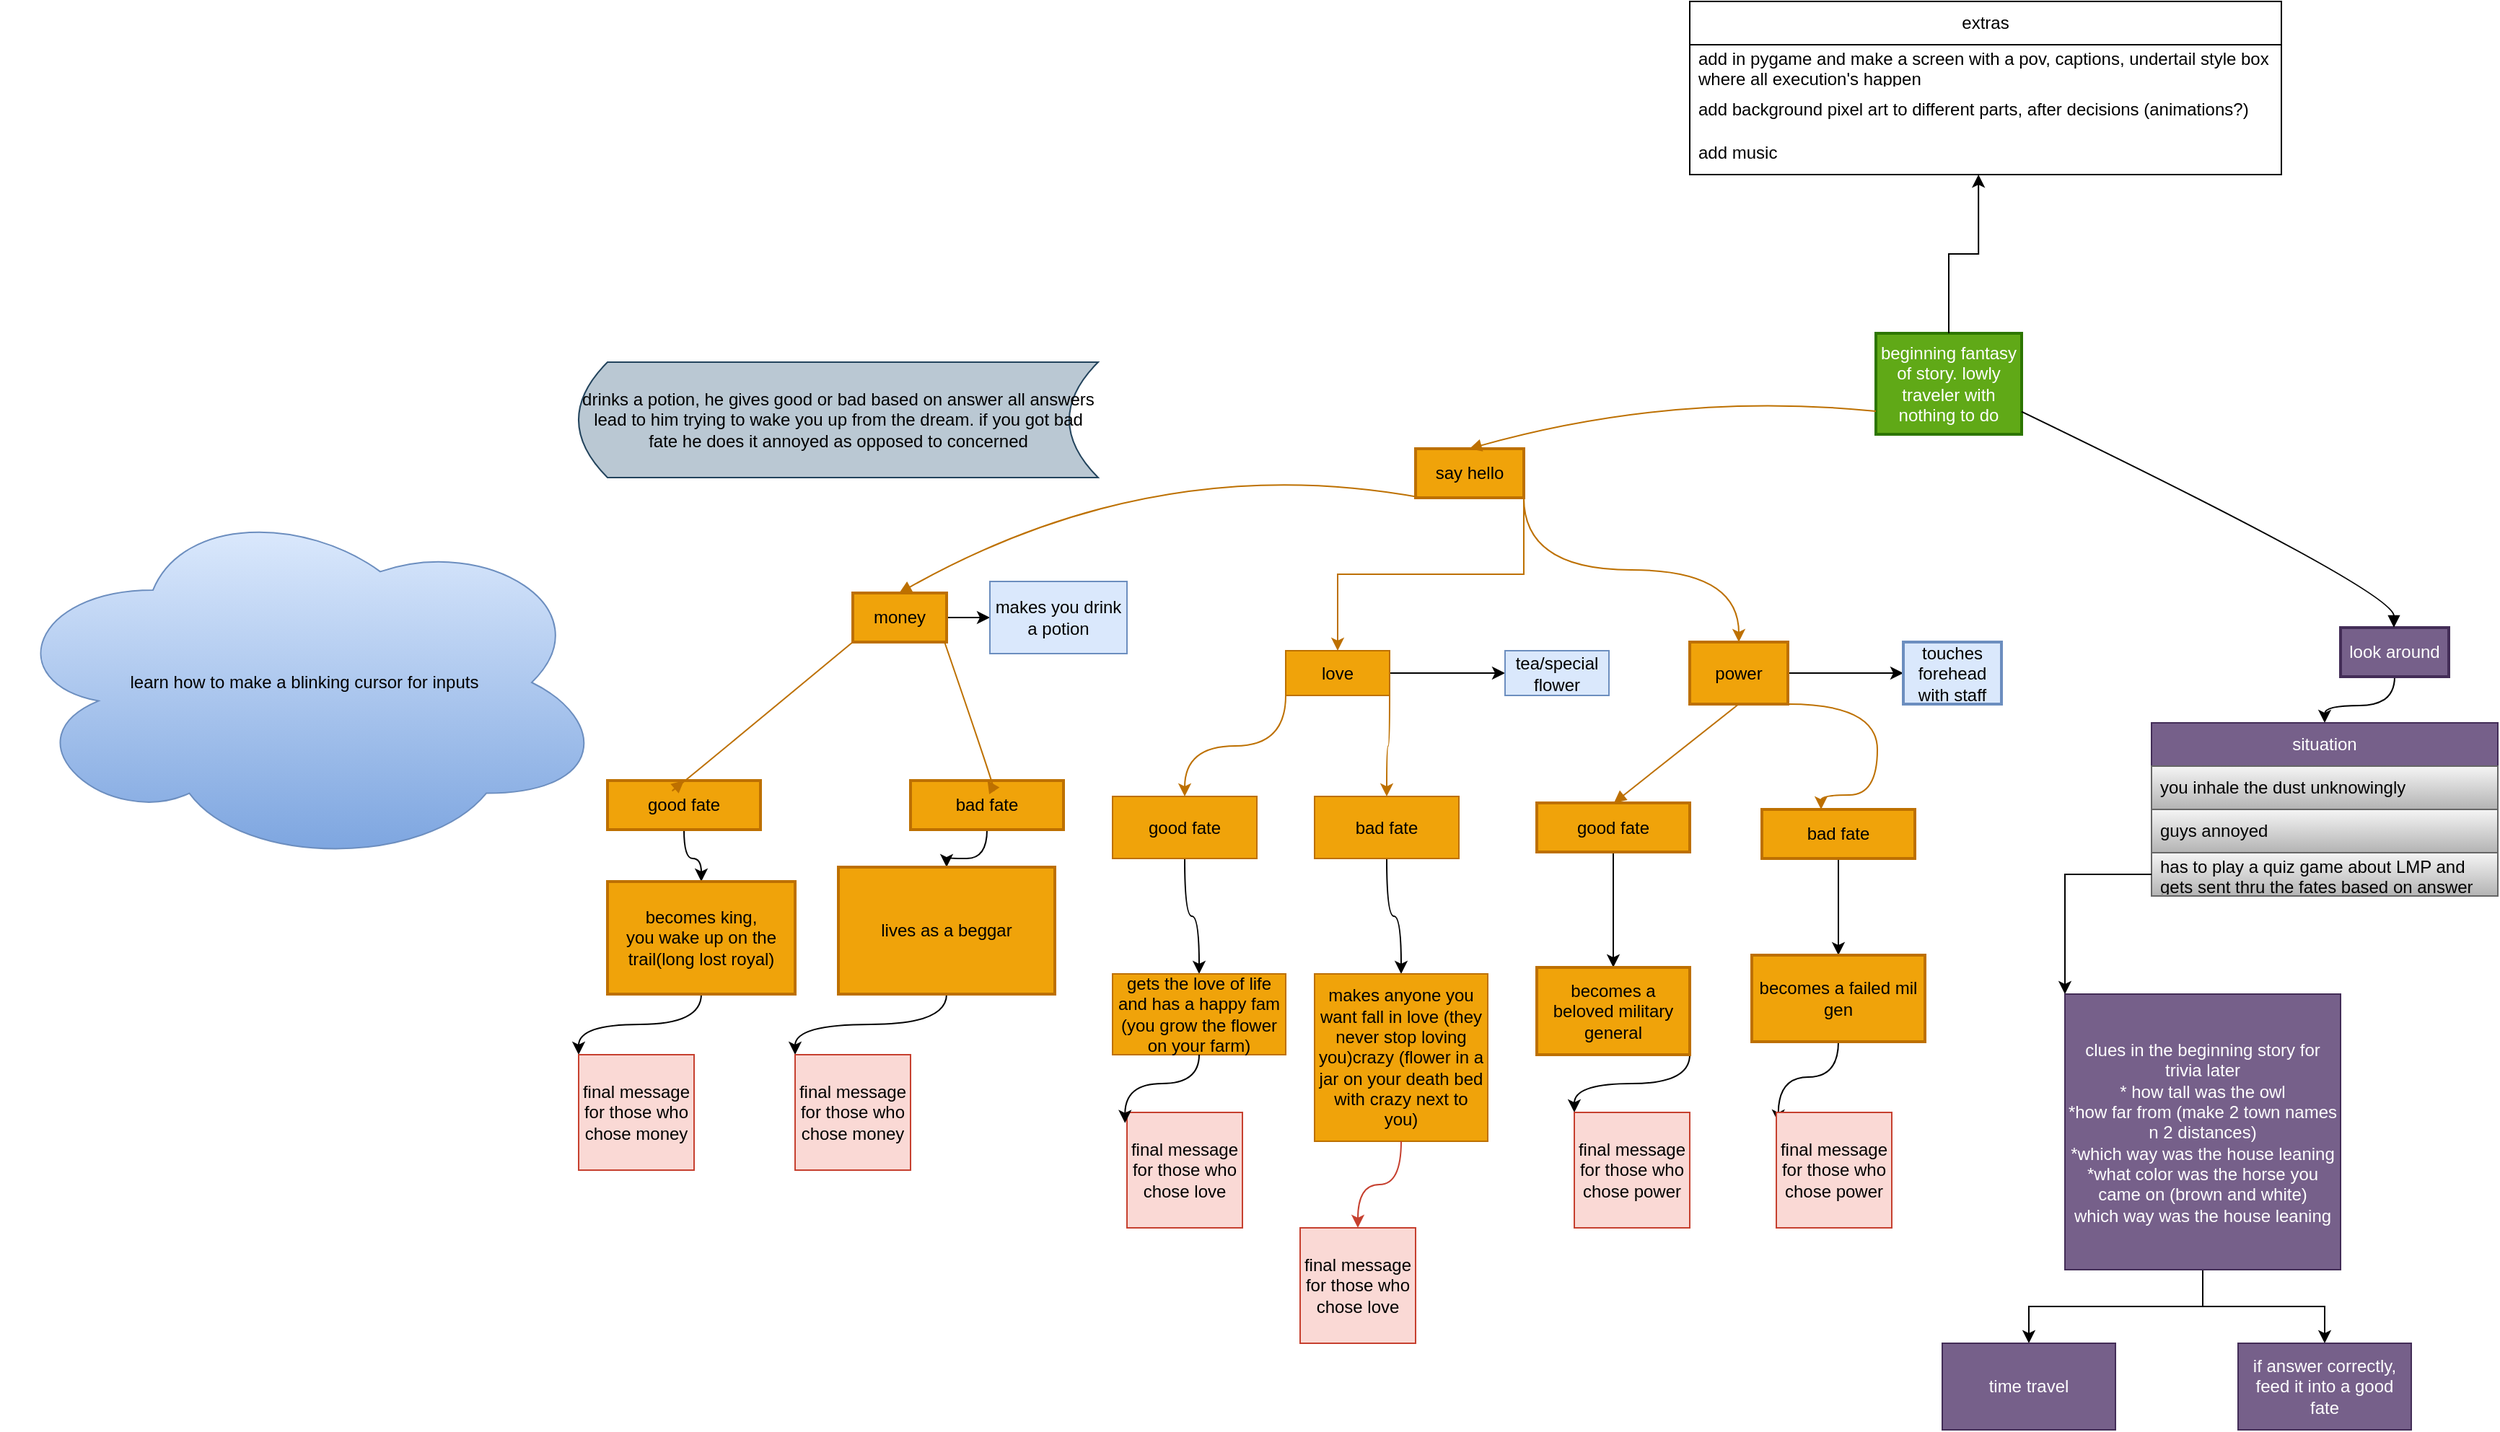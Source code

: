 <mxfile version="24.5.2" type="github">
  <diagram name="Page-1" id="410jCYwgjzf_pwdVhERT">
    <mxGraphModel dx="2946" dy="1874" grid="1" gridSize="10" guides="1" tooltips="1" connect="1" arrows="1" fold="1" page="1" pageScale="1" pageWidth="850" pageHeight="1100" math="0" shadow="0">
      <root>
        <mxCell id="0" />
        <mxCell id="1" parent="0" />
        <mxCell id="2" value="beginning fantasy of story. lowly traveler with nothing to do" style="whiteSpace=wrap;strokeWidth=2;fillColor=#60a917;fontColor=#ffffff;strokeColor=#2D7600;" parent="1" vertex="1">
          <mxGeometry x="319" y="-120" width="101" height="70" as="geometry" />
        </mxCell>
        <mxCell id="uUNFosphdSKV3-N2Ar6D-38" style="edgeStyle=orthogonalEdgeStyle;curved=1;rounded=0;orthogonalLoop=1;jettySize=auto;html=1;exitX=1;exitY=1;exitDx=0;exitDy=0;fillColor=#f0a30a;strokeColor=#BD7000;" parent="1" source="3" target="6" edge="1">
          <mxGeometry relative="1" as="geometry" />
        </mxCell>
        <mxCell id="3" value="say hello" style="whiteSpace=wrap;strokeWidth=2;labelBackgroundColor=none;fillColor=#f0a30a;strokeColor=#BD7000;fontColor=#000000;" parent="1" vertex="1">
          <mxGeometry y="-40" width="75" height="34" as="geometry" />
        </mxCell>
        <mxCell id="uUNFosphdSKV3-N2Ar6D-65" style="edgeStyle=orthogonalEdgeStyle;curved=1;rounded=0;orthogonalLoop=1;jettySize=auto;html=1;exitX=0.5;exitY=1;exitDx=0;exitDy=0;entryX=0.5;entryY=0;entryDx=0;entryDy=0;" parent="1" source="4" target="uUNFosphdSKV3-N2Ar6D-61" edge="1">
          <mxGeometry relative="1" as="geometry" />
        </mxCell>
        <mxCell id="4" value="look around" style="whiteSpace=wrap;strokeWidth=2;fillColor=#76608a;fontColor=#ffffff;strokeColor=#432D57;" parent="1" vertex="1">
          <mxGeometry x="641" y="84" width="75" height="34" as="geometry" />
        </mxCell>
        <mxCell id="zbh-IIz4NmmbxRx495YG-34" style="edgeStyle=orthogonalEdgeStyle;rounded=0;orthogonalLoop=1;jettySize=auto;html=1;exitX=1;exitY=0.5;exitDx=0;exitDy=0;entryX=0;entryY=0.5;entryDx=0;entryDy=0;" edge="1" parent="1" source="5" target="zbh-IIz4NmmbxRx495YG-24">
          <mxGeometry relative="1" as="geometry" />
        </mxCell>
        <mxCell id="5" value="money" style="whiteSpace=wrap;strokeWidth=2;fillColor=#f0a30a;strokeColor=#BD7000;fontColor=#000000;" parent="1" vertex="1">
          <mxGeometry x="-390" y="60" width="65" height="34" as="geometry" />
        </mxCell>
        <mxCell id="uUNFosphdSKV3-N2Ar6D-31" style="edgeStyle=orthogonalEdgeStyle;curved=1;rounded=0;orthogonalLoop=1;jettySize=auto;html=1;exitX=1;exitY=1;exitDx=0;exitDy=0;fillColor=#f0a30a;strokeColor=#BD7000;" parent="1" source="6" target="uUNFosphdSKV3-N2Ar6D-28" edge="1">
          <mxGeometry relative="1" as="geometry">
            <Array as="points">
              <mxPoint x="320" y="137" />
              <mxPoint x="320" y="200" />
              <mxPoint x="281" y="200" />
            </Array>
          </mxGeometry>
        </mxCell>
        <mxCell id="zbh-IIz4NmmbxRx495YG-31" value="" style="edgeStyle=orthogonalEdgeStyle;rounded=0;orthogonalLoop=1;jettySize=auto;html=1;" edge="1" parent="1" source="6" target="zbh-IIz4NmmbxRx495YG-30">
          <mxGeometry relative="1" as="geometry" />
        </mxCell>
        <mxCell id="6" value="power" style="whiteSpace=wrap;strokeWidth=2;fillColor=#f0a30a;strokeColor=#BD7000;fontColor=#000000;" parent="1" vertex="1">
          <mxGeometry x="190" y="94" width="68" height="43" as="geometry" />
        </mxCell>
        <mxCell id="uUNFosphdSKV3-N2Ar6D-37" value="" style="edgeStyle=orthogonalEdgeStyle;curved=1;rounded=0;orthogonalLoop=1;jettySize=auto;html=1;" parent="1" source="9" target="uUNFosphdSKV3-N2Ar6D-36" edge="1">
          <mxGeometry relative="1" as="geometry" />
        </mxCell>
        <mxCell id="9" value="good fate" style="whiteSpace=wrap;strokeWidth=2;fillColor=#f0a30a;strokeColor=#BD7000;fontColor=#000000;" parent="1" vertex="1">
          <mxGeometry x="-560" y="190" width="106" height="34" as="geometry" />
        </mxCell>
        <mxCell id="uUNFosphdSKV3-N2Ar6D-40" value="" style="edgeStyle=orthogonalEdgeStyle;curved=1;rounded=0;orthogonalLoop=1;jettySize=auto;html=1;" parent="1" source="10" target="uUNFosphdSKV3-N2Ar6D-39" edge="1">
          <mxGeometry relative="1" as="geometry" />
        </mxCell>
        <mxCell id="10" value="bad fate" style="whiteSpace=wrap;strokeWidth=2;fillColor=#f0a30a;strokeColor=#BD7000;fontColor=#000000;" parent="1" vertex="1">
          <mxGeometry x="-350" y="190" width="106" height="34" as="geometry" />
        </mxCell>
        <mxCell id="uUNFosphdSKV3-N2Ar6D-47" value="" style="edgeStyle=orthogonalEdgeStyle;curved=1;rounded=0;orthogonalLoop=1;jettySize=auto;html=1;" parent="1" source="11" target="uUNFosphdSKV3-N2Ar6D-46" edge="1">
          <mxGeometry relative="1" as="geometry" />
        </mxCell>
        <mxCell id="11" value="good fate" style="whiteSpace=wrap;strokeWidth=2;fillColor=#f0a30a;strokeColor=#BD7000;fontColor=#000000;" parent="1" vertex="1">
          <mxGeometry x="84" y="205.5" width="106" height="34" as="geometry" />
        </mxCell>
        <mxCell id="15" value="" style="curved=1;startArrow=none;endArrow=block;exitX=-0.002;exitY=0.773;entryX=0.497;entryY=-0.01;fillColor=#f0a30a;strokeColor=#BD7000;" parent="1" source="2" target="3" edge="1">
          <mxGeometry relative="1" as="geometry">
            <Array as="points">
              <mxPoint x="180" y="-80" />
            </Array>
          </mxGeometry>
        </mxCell>
        <mxCell id="16" value="" style="curved=1;startArrow=none;endArrow=block;exitX=0.996;exitY=0.773;entryX=0.493;entryY=-0.01;" parent="1" source="2" target="4" edge="1">
          <mxGeometry relative="1" as="geometry">
            <Array as="points">
              <mxPoint x="678" y="59" />
            </Array>
          </mxGeometry>
        </mxCell>
        <mxCell id="17" value="" style="curved=1;startArrow=none;endArrow=block;exitX=0.078;exitY=0.98;entryX=0.495;entryY=0.01;fillColor=#f0a30a;strokeColor=#BD7000;" parent="1" source="3" target="5" edge="1">
          <mxGeometry relative="1" as="geometry">
            <Array as="points">
              <mxPoint x="-180" y="-40" />
            </Array>
          </mxGeometry>
        </mxCell>
        <mxCell id="21" value="" style="curved=1;startArrow=none;endArrow=block;exitX=0;exitY=1;entryX=0.5;entryY=0;fillColor=#f0a30a;strokeColor=#BD7000;entryDx=0;entryDy=0;exitDx=0;exitDy=0;" parent="1" source="5" target="9" edge="1">
          <mxGeometry relative="1" as="geometry">
            <Array as="points">
              <mxPoint x="-530" y="210" />
            </Array>
            <mxPoint x="-225.335" y="167" as="sourcePoint" />
            <mxPoint x="-240" y="430" as="targetPoint" />
          </mxGeometry>
        </mxCell>
        <mxCell id="22" value="" style="curved=1;startArrow=none;endArrow=block;exitX=0.978;exitY=1.0;entryX=0.503;entryY=1.122e-7;fillColor=#f0a30a;strokeColor=#BD7000;" parent="1" source="5" target="10" edge="1">
          <mxGeometry relative="1" as="geometry">
            <Array as="points">
              <mxPoint x="-290" y="200" />
            </Array>
          </mxGeometry>
        </mxCell>
        <mxCell id="23" value="" style="curved=1;startArrow=none;endArrow=block;exitX=0.499;exitY=1.0;entryX=0.504;entryY=1.122e-7;fillColor=#f0a30a;strokeColor=#BD7000;" parent="1" source="6" target="11" edge="1">
          <mxGeometry relative="1" as="geometry">
            <Array as="points" />
          </mxGeometry>
        </mxCell>
        <mxCell id="uUNFosphdSKV3-N2Ar6D-26" style="edgeStyle=orthogonalEdgeStyle;rounded=0;orthogonalLoop=1;jettySize=auto;html=1;exitX=1;exitY=1;exitDx=0;exitDy=0;fillColor=#f0a30a;strokeColor=#BD7000;" parent="1" source="3" target="uUNFosphdSKV3-N2Ar6D-27" edge="1">
          <mxGeometry relative="1" as="geometry">
            <mxPoint x="300" y="160" as="targetPoint" />
          </mxGeometry>
        </mxCell>
        <mxCell id="uUNFosphdSKV3-N2Ar6D-34" style="edgeStyle=orthogonalEdgeStyle;curved=1;rounded=0;orthogonalLoop=1;jettySize=auto;html=1;exitX=0;exitY=1;exitDx=0;exitDy=0;fillColor=#f0a30a;strokeColor=#BD7000;" parent="1" source="uUNFosphdSKV3-N2Ar6D-27" target="uUNFosphdSKV3-N2Ar6D-32" edge="1">
          <mxGeometry relative="1" as="geometry" />
        </mxCell>
        <mxCell id="uUNFosphdSKV3-N2Ar6D-35" style="edgeStyle=orthogonalEdgeStyle;curved=1;rounded=0;orthogonalLoop=1;jettySize=auto;html=1;exitX=1;exitY=1;exitDx=0;exitDy=0;fillColor=#f0a30a;strokeColor=#BD7000;" parent="1" source="uUNFosphdSKV3-N2Ar6D-27" target="uUNFosphdSKV3-N2Ar6D-33" edge="1">
          <mxGeometry relative="1" as="geometry" />
        </mxCell>
        <mxCell id="zbh-IIz4NmmbxRx495YG-33" value="" style="edgeStyle=orthogonalEdgeStyle;rounded=0;orthogonalLoop=1;jettySize=auto;html=1;" edge="1" parent="1" source="uUNFosphdSKV3-N2Ar6D-27" target="zbh-IIz4NmmbxRx495YG-32">
          <mxGeometry relative="1" as="geometry" />
        </mxCell>
        <mxCell id="uUNFosphdSKV3-N2Ar6D-27" value="love" style="rounded=0;whiteSpace=wrap;html=1;fillColor=#f0a30a;strokeColor=#BD7000;fontColor=#000000;" parent="1" vertex="1">
          <mxGeometry x="-90" y="100" width="72" height="31" as="geometry" />
        </mxCell>
        <mxCell id="uUNFosphdSKV3-N2Ar6D-49" value="" style="edgeStyle=orthogonalEdgeStyle;curved=1;rounded=0;orthogonalLoop=1;jettySize=auto;html=1;" parent="1" source="uUNFosphdSKV3-N2Ar6D-28" target="uUNFosphdSKV3-N2Ar6D-48" edge="1">
          <mxGeometry relative="1" as="geometry" />
        </mxCell>
        <mxCell id="uUNFosphdSKV3-N2Ar6D-28" value="bad fate" style="whiteSpace=wrap;strokeWidth=2;fillColor=#f0a30a;strokeColor=#BD7000;fontColor=#000000;" parent="1" vertex="1">
          <mxGeometry x="240" y="210" width="106" height="34" as="geometry" />
        </mxCell>
        <mxCell id="uUNFosphdSKV3-N2Ar6D-42" value="" style="edgeStyle=orthogonalEdgeStyle;curved=1;rounded=0;orthogonalLoop=1;jettySize=auto;html=1;" parent="1" source="uUNFosphdSKV3-N2Ar6D-32" target="uUNFosphdSKV3-N2Ar6D-41" edge="1">
          <mxGeometry relative="1" as="geometry" />
        </mxCell>
        <mxCell id="uUNFosphdSKV3-N2Ar6D-32" value="good fate" style="rounded=0;whiteSpace=wrap;html=1;fillColor=#f0a30a;fontColor=#000000;strokeColor=#BD7000;" parent="1" vertex="1">
          <mxGeometry x="-210" y="201" width="100" height="43" as="geometry" />
        </mxCell>
        <mxCell id="uUNFosphdSKV3-N2Ar6D-44" value="" style="edgeStyle=orthogonalEdgeStyle;curved=1;rounded=0;orthogonalLoop=1;jettySize=auto;html=1;" parent="1" source="uUNFosphdSKV3-N2Ar6D-33" target="uUNFosphdSKV3-N2Ar6D-43" edge="1">
          <mxGeometry relative="1" as="geometry" />
        </mxCell>
        <mxCell id="uUNFosphdSKV3-N2Ar6D-33" value="bad fate" style="rounded=0;whiteSpace=wrap;html=1;fillColor=#f0a30a;fontColor=#000000;strokeColor=#BD7000;" parent="1" vertex="1">
          <mxGeometry x="-70" y="201" width="100" height="43" as="geometry" />
        </mxCell>
        <mxCell id="uUNFosphdSKV3-N2Ar6D-53" style="edgeStyle=orthogonalEdgeStyle;curved=1;rounded=0;orthogonalLoop=1;jettySize=auto;html=1;exitX=0.5;exitY=1;exitDx=0;exitDy=0;entryX=0;entryY=0;entryDx=0;entryDy=0;" parent="1" source="uUNFosphdSKV3-N2Ar6D-36" target="uUNFosphdSKV3-N2Ar6D-52" edge="1">
          <mxGeometry relative="1" as="geometry" />
        </mxCell>
        <mxCell id="uUNFosphdSKV3-N2Ar6D-36" value="becomes king,&#xa;you wake up on the trail(long lost royal)" style="whiteSpace=wrap;strokeWidth=2;fillColor=#f0a30a;strokeColor=#BD7000;fontColor=#000000;" parent="1" vertex="1">
          <mxGeometry x="-560" y="260" width="130" height="78" as="geometry" />
        </mxCell>
        <mxCell id="uUNFosphdSKV3-N2Ar6D-54" style="edgeStyle=orthogonalEdgeStyle;curved=1;rounded=0;orthogonalLoop=1;jettySize=auto;html=1;exitX=0.5;exitY=1;exitDx=0;exitDy=0;entryX=0;entryY=0;entryDx=0;entryDy=0;" parent="1" source="uUNFosphdSKV3-N2Ar6D-39" target="mcfU58PVEs3NuC_BjMG4-38" edge="1">
          <mxGeometry relative="1" as="geometry" />
        </mxCell>
        <mxCell id="uUNFosphdSKV3-N2Ar6D-39" value="lives as a beggar" style="whiteSpace=wrap;strokeWidth=2;fillColor=#f0a30a;strokeColor=#BD7000;fontColor=#000000;" parent="1" vertex="1">
          <mxGeometry x="-400" y="250" width="150" height="88" as="geometry" />
        </mxCell>
        <mxCell id="uUNFosphdSKV3-N2Ar6D-41" value="gets the love of life and has a happy fam (you grow the flower on your farm)" style="rounded=0;whiteSpace=wrap;html=1;fillColor=#f0a30a;fontColor=#000000;strokeColor=#BD7000;" parent="1" vertex="1">
          <mxGeometry x="-210" y="324" width="120" height="56" as="geometry" />
        </mxCell>
        <mxCell id="uUNFosphdSKV3-N2Ar6D-43" value="makes anyone you want fall in love (they never stop loving you)crazy (flower in a jar on your death bed with crazy next to you)" style="rounded=0;whiteSpace=wrap;html=1;fillColor=#f0a30a;fontColor=#000000;strokeColor=#BD7000;" parent="1" vertex="1">
          <mxGeometry x="-70" y="324" width="120" height="116" as="geometry" />
        </mxCell>
        <mxCell id="uUNFosphdSKV3-N2Ar6D-59" style="edgeStyle=orthogonalEdgeStyle;curved=1;rounded=0;orthogonalLoop=1;jettySize=auto;html=1;exitX=1;exitY=1;exitDx=0;exitDy=0;entryX=0;entryY=0;entryDx=0;entryDy=0;" parent="1" source="uUNFosphdSKV3-N2Ar6D-46" target="uUNFosphdSKV3-N2Ar6D-58" edge="1">
          <mxGeometry relative="1" as="geometry" />
        </mxCell>
        <mxCell id="uUNFosphdSKV3-N2Ar6D-46" value="becomes a beloved military general" style="whiteSpace=wrap;strokeWidth=2;fillColor=#f0a30a;strokeColor=#BD7000;fontColor=#000000;" parent="1" vertex="1">
          <mxGeometry x="84" y="319.5" width="106" height="60.5" as="geometry" />
        </mxCell>
        <mxCell id="uUNFosphdSKV3-N2Ar6D-60" style="edgeStyle=orthogonalEdgeStyle;curved=1;rounded=0;orthogonalLoop=1;jettySize=auto;html=1;exitX=0.5;exitY=1;exitDx=0;exitDy=0;entryX=0.017;entryY=0.088;entryDx=0;entryDy=0;entryPerimeter=0;" parent="1" source="uUNFosphdSKV3-N2Ar6D-48" target="mcfU58PVEs3NuC_BjMG4-40" edge="1">
          <mxGeometry relative="1" as="geometry" />
        </mxCell>
        <mxCell id="uUNFosphdSKV3-N2Ar6D-48" value="becomes a failed mil gen" style="rounded=1;whiteSpace=wrap;html=1;fillColor=#f0a30a;strokeColor=#BD7000;fontColor=#000000;strokeWidth=2;arcSize=0;" parent="1" vertex="1">
          <mxGeometry x="233" y="311" width="120" height="60" as="geometry" />
        </mxCell>
        <mxCell id="uUNFosphdSKV3-N2Ar6D-51" value="drinks a potion, he gives good or bad based on answer all answers lead to him trying to wake you up from the dream. if you got bad fate he does it annoyed as opposed to concerned" style="shape=dataStorage;whiteSpace=wrap;html=1;fixedSize=1;fillColor=#bac8d3;strokeColor=#23445d;" parent="1" vertex="1">
          <mxGeometry x="-580" y="-100" width="360" height="80" as="geometry" />
        </mxCell>
        <mxCell id="uUNFosphdSKV3-N2Ar6D-52" value="final message for those who chose money" style="whiteSpace=wrap;html=1;aspect=fixed;fillColor=#fad9d5;strokeColor=#c6402f;" parent="1" vertex="1">
          <mxGeometry x="-580" y="380" width="80" height="80" as="geometry" />
        </mxCell>
        <mxCell id="uUNFosphdSKV3-N2Ar6D-55" value="final message for those who chose love" style="whiteSpace=wrap;html=1;aspect=fixed;fillColor=#fad9d5;strokeColor=#c6402f;" parent="1" vertex="1">
          <mxGeometry x="-200" y="420" width="80" height="80" as="geometry" />
        </mxCell>
        <mxCell id="uUNFosphdSKV3-N2Ar6D-56" style="edgeStyle=orthogonalEdgeStyle;curved=1;rounded=0;orthogonalLoop=1;jettySize=auto;html=1;exitX=0.5;exitY=1;exitDx=0;exitDy=0;entryX=-0.017;entryY=0.092;entryDx=0;entryDy=0;entryPerimeter=0;" parent="1" source="uUNFosphdSKV3-N2Ar6D-41" target="uUNFosphdSKV3-N2Ar6D-55" edge="1">
          <mxGeometry relative="1" as="geometry" />
        </mxCell>
        <mxCell id="uUNFosphdSKV3-N2Ar6D-57" style="edgeStyle=orthogonalEdgeStyle;curved=1;rounded=0;orthogonalLoop=1;jettySize=auto;html=1;exitX=0.5;exitY=1;exitDx=0;exitDy=0;fillColor=#fad9d5;strokeColor=#c6402f;" parent="1" source="uUNFosphdSKV3-N2Ar6D-43" target="mcfU58PVEs3NuC_BjMG4-36" edge="1">
          <mxGeometry relative="1" as="geometry" />
        </mxCell>
        <mxCell id="uUNFosphdSKV3-N2Ar6D-58" value="final message for those who chose power" style="whiteSpace=wrap;html=1;aspect=fixed;fillColor=#fad9d5;strokeColor=#c6402f;" parent="1" vertex="1">
          <mxGeometry x="110" y="420" width="80" height="80" as="geometry" />
        </mxCell>
        <mxCell id="uUNFosphdSKV3-N2Ar6D-61" value="situation" style="swimlane;fontStyle=0;childLayout=stackLayout;horizontal=1;startSize=30;horizontalStack=0;resizeParent=1;resizeParentMax=0;resizeLast=0;collapsible=1;marginBottom=0;whiteSpace=wrap;html=1;fillColor=#76608a;fontColor=#ffffff;strokeColor=#432D57;" parent="1" vertex="1">
          <mxGeometry x="510" y="150" width="240" height="120" as="geometry" />
        </mxCell>
        <mxCell id="uUNFosphdSKV3-N2Ar6D-62" value="you inhale the dust unknowingly" style="text;align=left;verticalAlign=middle;spacingLeft=4;spacingRight=4;overflow=hidden;points=[[0,0.5],[1,0.5]];portConstraint=eastwest;rotatable=0;whiteSpace=wrap;html=1;fillColor=#f5f5f5;gradientColor=#b3b3b3;strokeColor=#666666;" parent="uUNFosphdSKV3-N2Ar6D-61" vertex="1">
          <mxGeometry y="30" width="240" height="30" as="geometry" />
        </mxCell>
        <mxCell id="uUNFosphdSKV3-N2Ar6D-63" value="guys annoyed" style="text;align=left;verticalAlign=middle;spacingLeft=4;spacingRight=4;overflow=hidden;points=[[0,0.5],[1,0.5]];portConstraint=eastwest;rotatable=0;whiteSpace=wrap;html=1;fillColor=#f5f5f5;gradientColor=#b3b3b3;strokeColor=#666666;" parent="uUNFosphdSKV3-N2Ar6D-61" vertex="1">
          <mxGeometry y="60" width="240" height="30" as="geometry" />
        </mxCell>
        <mxCell id="uUNFosphdSKV3-N2Ar6D-64" value="has to play a quiz game about LMP and gets sent thru the fates based on answer" style="text;strokeColor=#666666;fillColor=#f5f5f5;align=left;verticalAlign=middle;spacingLeft=4;spacingRight=4;overflow=hidden;points=[[0,0.5],[1,0.5]];portConstraint=eastwest;rotatable=0;whiteSpace=wrap;html=1;gradientColor=#b3b3b3;" parent="uUNFosphdSKV3-N2Ar6D-61" vertex="1">
          <mxGeometry y="90" width="240" height="30" as="geometry" />
        </mxCell>
        <mxCell id="mcfU58PVEs3NuC_BjMG4-23" value="learn how to make a blinking cursor for inputs" style="ellipse;shape=cloud;whiteSpace=wrap;html=1;fillColor=#dae8fc;strokeColor=#6c8ebf;gradientColor=#7ea6e0;" parent="1" vertex="1">
          <mxGeometry x="-980" y="-6" width="420" height="256" as="geometry" />
        </mxCell>
        <mxCell id="mcfU58PVEs3NuC_BjMG4-33" value="" style="edgeStyle=orthogonalEdgeStyle;rounded=0;orthogonalLoop=1;jettySize=auto;html=1;" parent="1" source="mcfU58PVEs3NuC_BjMG4-24" target="mcfU58PVEs3NuC_BjMG4-32" edge="1">
          <mxGeometry relative="1" as="geometry" />
        </mxCell>
        <mxCell id="mcfU58PVEs3NuC_BjMG4-35" value="" style="edgeStyle=orthogonalEdgeStyle;rounded=0;orthogonalLoop=1;jettySize=auto;html=1;" parent="1" source="mcfU58PVEs3NuC_BjMG4-24" target="mcfU58PVEs3NuC_BjMG4-34" edge="1">
          <mxGeometry relative="1" as="geometry" />
        </mxCell>
        <mxCell id="mcfU58PVEs3NuC_BjMG4-24" value="clues in the beginning story for trivia later&lt;div&gt;* how tall was the owl&lt;/div&gt;&lt;div&gt;*how far from (make 2 town names n 2 distances)&lt;/div&gt;&lt;div&gt;*which way was the house leaning&lt;/div&gt;&lt;div&gt;*what color was the horse you came on (brown and white)&lt;/div&gt;&lt;div&gt;which way was the house leaning&lt;/div&gt;" style="whiteSpace=wrap;html=1;aspect=fixed;fillColor=#76608a;fontColor=#ffffff;strokeColor=#432D57;" parent="1" vertex="1">
          <mxGeometry x="450" y="338" width="191" height="191" as="geometry" />
        </mxCell>
        <mxCell id="mcfU58PVEs3NuC_BjMG4-25" style="edgeStyle=orthogonalEdgeStyle;rounded=0;orthogonalLoop=1;jettySize=auto;html=1;exitX=0;exitY=0.5;exitDx=0;exitDy=0;entryX=0;entryY=0;entryDx=0;entryDy=0;" parent="1" source="uUNFosphdSKV3-N2Ar6D-64" target="mcfU58PVEs3NuC_BjMG4-24" edge="1">
          <mxGeometry relative="1" as="geometry" />
        </mxCell>
        <mxCell id="mcfU58PVEs3NuC_BjMG4-27" value="extras" style="swimlane;fontStyle=0;childLayout=stackLayout;horizontal=1;startSize=30;horizontalStack=0;resizeParent=1;resizeParentMax=0;resizeLast=0;collapsible=1;marginBottom=0;whiteSpace=wrap;html=1;" parent="1" vertex="1">
          <mxGeometry x="190" y="-350" width="410" height="120" as="geometry">
            <mxRectangle x="160" y="-480" width="60" height="30" as="alternateBounds" />
          </mxGeometry>
        </mxCell>
        <mxCell id="mcfU58PVEs3NuC_BjMG4-28" value="add in pygame and make a screen with a pov, captions, undertail style box where all execution&#39;s happen&amp;nbsp;" style="text;strokeColor=none;fillColor=none;align=left;verticalAlign=middle;spacingLeft=4;spacingRight=4;overflow=hidden;points=[[0,0.5],[1,0.5]];portConstraint=eastwest;rotatable=0;whiteSpace=wrap;html=1;" parent="mcfU58PVEs3NuC_BjMG4-27" vertex="1">
          <mxGeometry y="30" width="410" height="30" as="geometry" />
        </mxCell>
        <mxCell id="mcfU58PVEs3NuC_BjMG4-29" value="add background pixel art to different parts, after decisions (animations?)" style="text;strokeColor=none;fillColor=none;align=left;verticalAlign=middle;spacingLeft=4;spacingRight=4;overflow=hidden;points=[[0,0.5],[1,0.5]];portConstraint=eastwest;rotatable=0;whiteSpace=wrap;html=1;" parent="mcfU58PVEs3NuC_BjMG4-27" vertex="1">
          <mxGeometry y="60" width="410" height="30" as="geometry" />
        </mxCell>
        <mxCell id="mcfU58PVEs3NuC_BjMG4-30" value="add music&amp;nbsp;" style="text;strokeColor=none;fillColor=none;align=left;verticalAlign=middle;spacingLeft=4;spacingRight=4;overflow=hidden;points=[[0,0.5],[1,0.5]];portConstraint=eastwest;rotatable=0;whiteSpace=wrap;html=1;" parent="mcfU58PVEs3NuC_BjMG4-27" vertex="1">
          <mxGeometry y="90" width="410" height="30" as="geometry" />
        </mxCell>
        <mxCell id="mcfU58PVEs3NuC_BjMG4-31" style="edgeStyle=orthogonalEdgeStyle;rounded=0;orthogonalLoop=1;jettySize=auto;html=1;exitX=0.5;exitY=0;exitDx=0;exitDy=0;entryX=0.488;entryY=1;entryDx=0;entryDy=0;entryPerimeter=0;" parent="1" source="2" target="mcfU58PVEs3NuC_BjMG4-30" edge="1">
          <mxGeometry relative="1" as="geometry" />
        </mxCell>
        <mxCell id="mcfU58PVEs3NuC_BjMG4-32" value="time travel" style="whiteSpace=wrap;html=1;fillColor=#76608a;strokeColor=#432D57;fontColor=#ffffff;" parent="1" vertex="1">
          <mxGeometry x="365" y="580" width="120" height="60" as="geometry" />
        </mxCell>
        <mxCell id="mcfU58PVEs3NuC_BjMG4-34" value="if answer correctly, feed it into a good fate" style="whiteSpace=wrap;html=1;fillColor=#76608a;strokeColor=#432D57;fontColor=#ffffff;" parent="1" vertex="1">
          <mxGeometry x="570" y="580" width="120" height="60" as="geometry" />
        </mxCell>
        <mxCell id="mcfU58PVEs3NuC_BjMG4-36" value="final message for those who chose love" style="whiteSpace=wrap;html=1;aspect=fixed;fillColor=#fad9d5;strokeColor=#c6402f;" parent="1" vertex="1">
          <mxGeometry x="-80" y="500" width="80" height="80" as="geometry" />
        </mxCell>
        <mxCell id="mcfU58PVEs3NuC_BjMG4-38" value="final message for those who chose money" style="whiteSpace=wrap;html=1;aspect=fixed;fillColor=#fad9d5;strokeColor=#c6402f;" parent="1" vertex="1">
          <mxGeometry x="-430" y="380" width="80" height="80" as="geometry" />
        </mxCell>
        <mxCell id="mcfU58PVEs3NuC_BjMG4-40" value="final message for those who chose power" style="whiteSpace=wrap;html=1;aspect=fixed;fillColor=#fad9d5;strokeColor=#c6402f;" parent="1" vertex="1">
          <mxGeometry x="250" y="420" width="80" height="80" as="geometry" />
        </mxCell>
        <mxCell id="zbh-IIz4NmmbxRx495YG-24" value="makes you drink a potion" style="whiteSpace=wrap;html=1;fillColor=#dae8fc;strokeColor=#6c8ebf;" vertex="1" parent="1">
          <mxGeometry x="-295" y="52" width="95" height="50" as="geometry" />
        </mxCell>
        <mxCell id="zbh-IIz4NmmbxRx495YG-30" value="touches forehead with staff" style="whiteSpace=wrap;strokeWidth=2;fillColor=#dae8fc;strokeColor=#6c8ebf;" vertex="1" parent="1">
          <mxGeometry x="338" y="94" width="68" height="43" as="geometry" />
        </mxCell>
        <mxCell id="zbh-IIz4NmmbxRx495YG-32" value="tea/special flower" style="rounded=0;whiteSpace=wrap;html=1;fillColor=#dae8fc;strokeColor=#6c8ebf;" vertex="1" parent="1">
          <mxGeometry x="62" y="100" width="72" height="31" as="geometry" />
        </mxCell>
      </root>
    </mxGraphModel>
  </diagram>
</mxfile>
